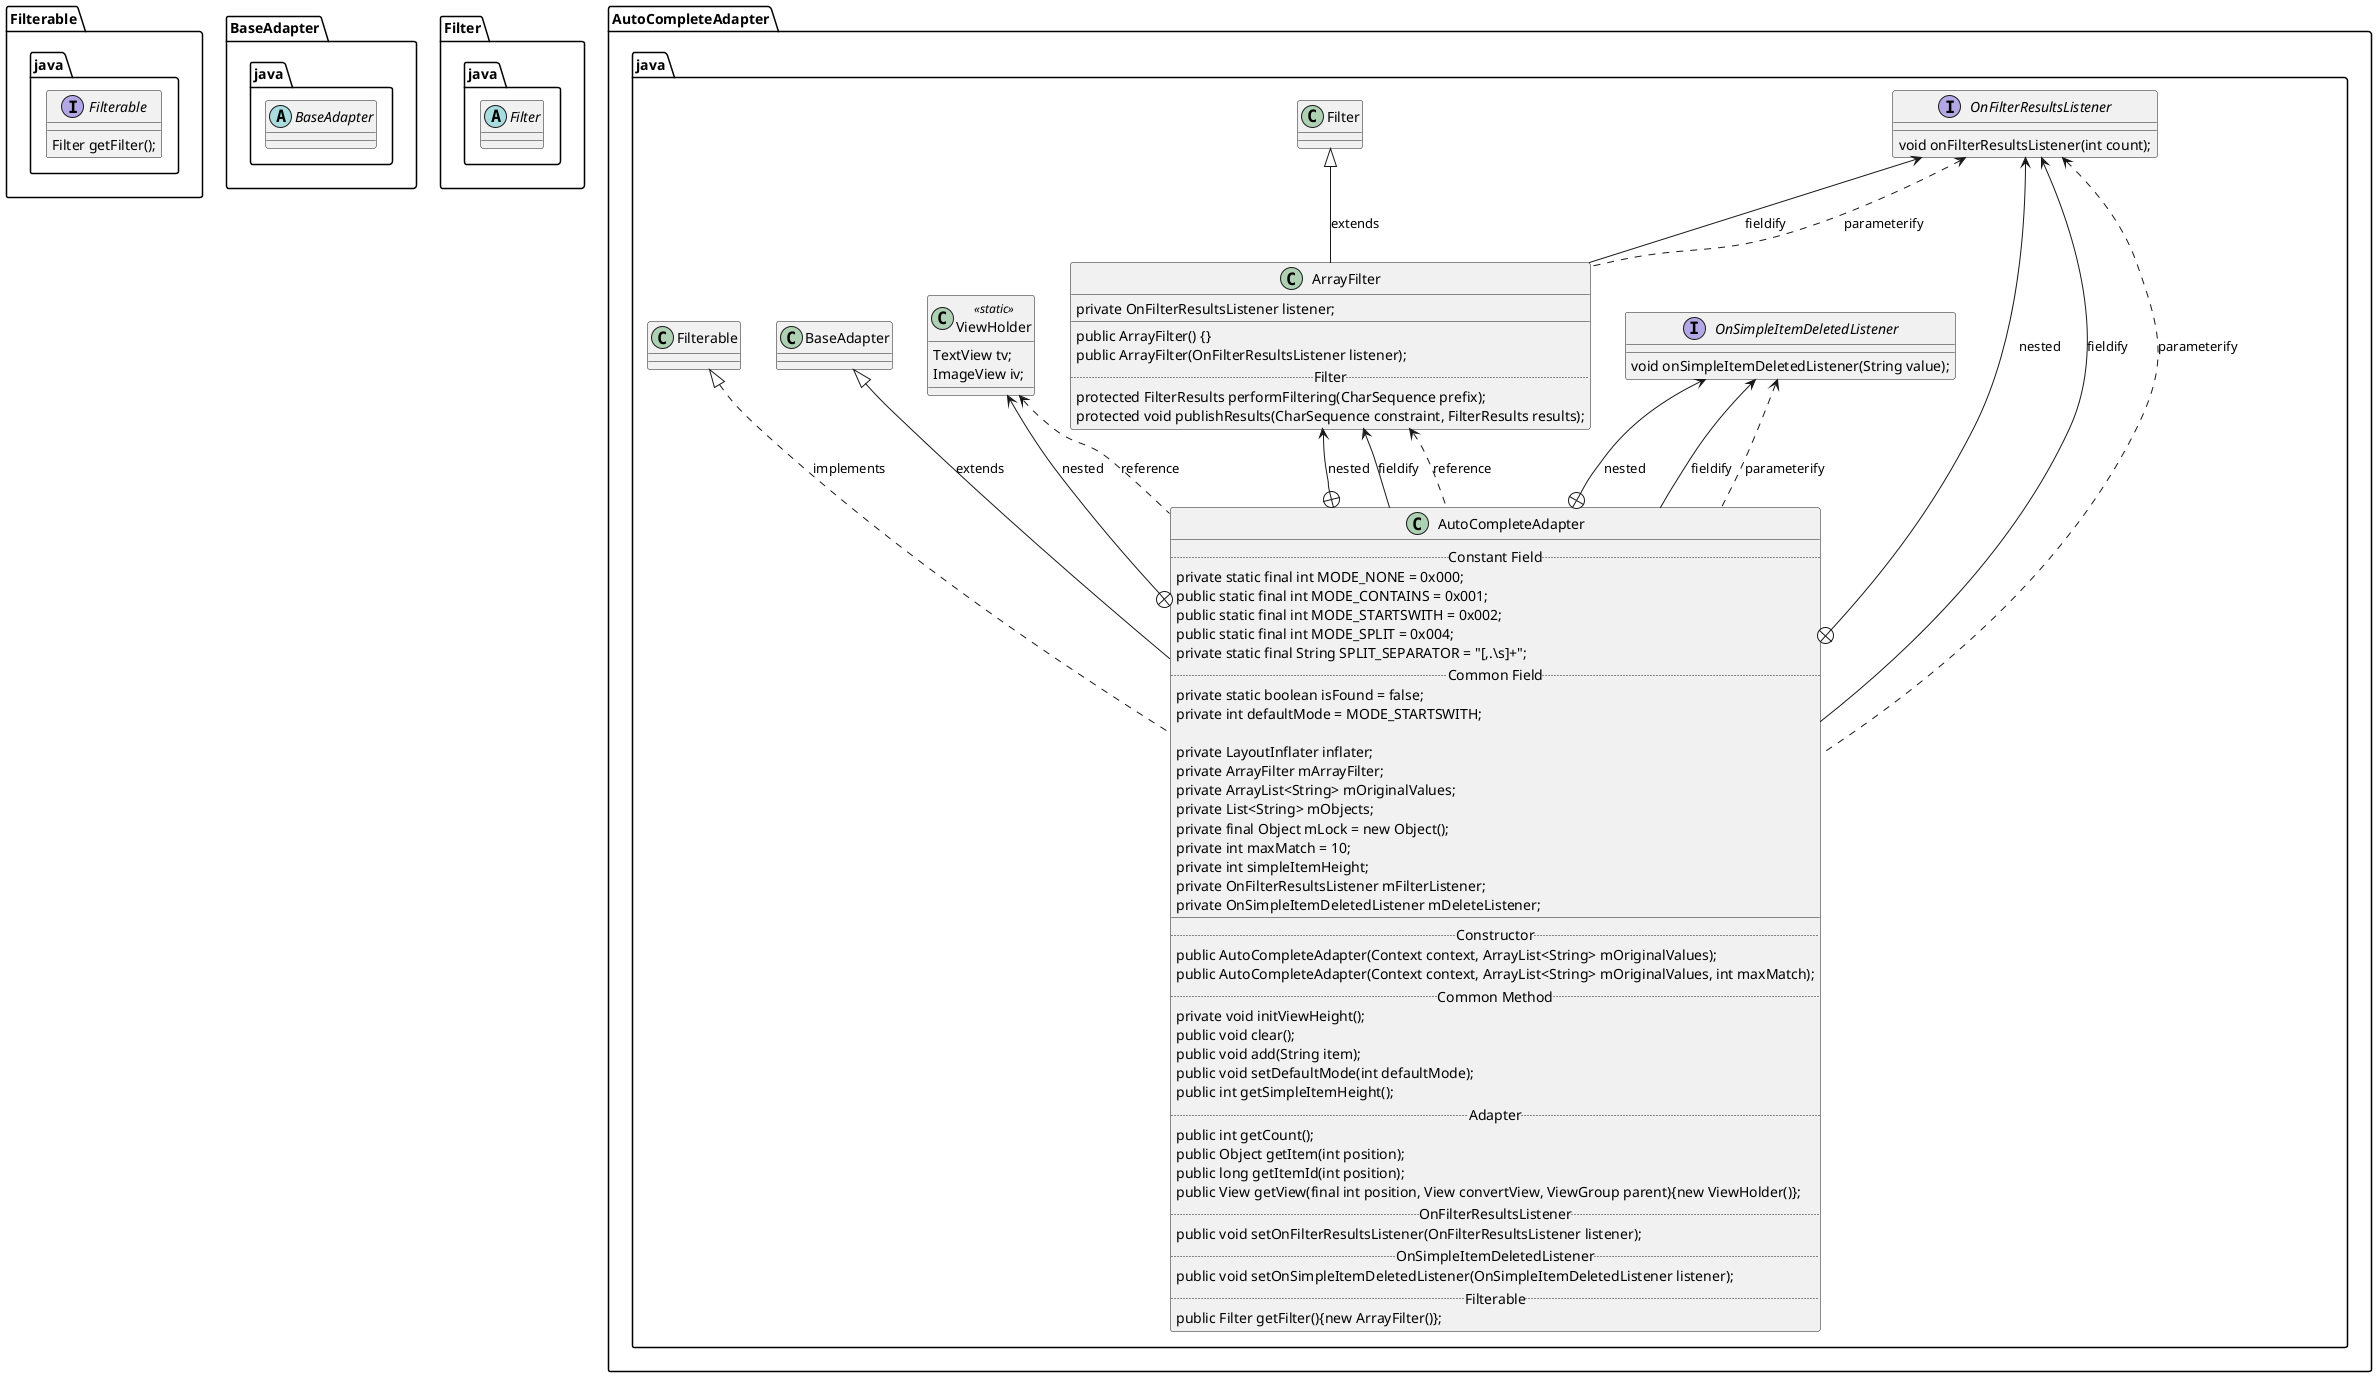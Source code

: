 @startuml


package Filterable.java {
    interface Filterable {
        Filter getFilter();
    }
}


package BaseAdapter.java {
    abstract class BaseAdapter{

    }
}


package Filter.java {
    abstract class Filter
}


package AutoCompleteAdapter.java {
    interface OnFilterResultsListener {
        void onFilterResultsListener(int count);
    }

    interface OnSimpleItemDeletedListener {
        void onSimpleItemDeletedListener(String value);
    }

    class ArrayFilter {
        private OnFilterResultsListener listener;
        __
        public ArrayFilter() {}
        public ArrayFilter(OnFilterResultsListener listener);
        .. Filter ..
        protected FilterResults performFiltering(CharSequence prefix);
        protected void publishResults(CharSequence constraint, FilterResults results);
    }

    Filter <|-- ArrayFilter : extends
    OnFilterResultsListener <-- ArrayFilter : fieldify
    OnFilterResultsListener <.. ArrayFilter : parameterify

    class ViewHolder <<static>> {
        TextView tv;
        ImageView iv;
    }

    class AutoCompleteAdapter{
        .. Constant Field ..
        private static final int MODE_NONE = 0x000;
        public static final int MODE_CONTAINS = 0x001;
        public static final int MODE_STARTSWITH = 0x002;
        public static final int MODE_SPLIT = 0x004;
        private static final String SPLIT_SEPARATOR = "[,.\\s]+";
        .. Common Field ..
        private static boolean isFound = false;
        private int defaultMode = MODE_STARTSWITH;

        private LayoutInflater inflater;
        private ArrayFilter mArrayFilter;
        private ArrayList<String> mOriginalValues;
        private List<String> mObjects;
        private final Object mLock = new Object();
        private int maxMatch = 10;
        private int simpleItemHeight;
        private OnFilterResultsListener mFilterListener;
        private OnSimpleItemDeletedListener mDeleteListener;
        __
        .. Constructor ..
        public AutoCompleteAdapter(Context context, ArrayList<String> mOriginalValues);
        public AutoCompleteAdapter(Context context, ArrayList<String> mOriginalValues, int maxMatch);
        .. Common Method ..
        private void initViewHeight();
        public void clear();
        public void add(String item);
        public void setDefaultMode(int defaultMode);
        public int getSimpleItemHeight();
        .. Adapter ..
        public int getCount();
        public Object getItem(int position);
        public long getItemId(int position);
        public View getView(final int position, View convertView, ViewGroup parent){new ViewHolder()};
        .. OnFilterResultsListener ..
        public void setOnFilterResultsListener(OnFilterResultsListener listener);
        .. OnSimpleItemDeletedListener ..
        public void setOnSimpleItemDeletedListener(OnSimpleItemDeletedListener listener);
        .. Filterable ..
        public Filter getFilter(){new ArrayFilter()};
    }

    BaseAdapter <|-- AutoCompleteAdapter : extends
    Filterable <|.. AutoCompleteAdapter : implements
    ArrayFilter <--+ AutoCompleteAdapter : nested
    ArrayFilter <-- AutoCompleteAdapter : fieldify
    ArrayFilter <.. AutoCompleteAdapter : reference
    ViewHolder <--+ AutoCompleteAdapter : nested
    ViewHolder <.. AutoCompleteAdapter : reference
    OnFilterResultsListener <--+ AutoCompleteAdapter : nested
    OnFilterResultsListener <-- AutoCompleteAdapter : fieldify
    OnFilterResultsListener <.. AutoCompleteAdapter : parameterify
    OnSimpleItemDeletedListener <--+ AutoCompleteAdapter : nested
    OnSimpleItemDeletedListener <-- AutoCompleteAdapter : fieldify
    OnSimpleItemDeletedListener <.. AutoCompleteAdapter : parameterify
}

@enduml